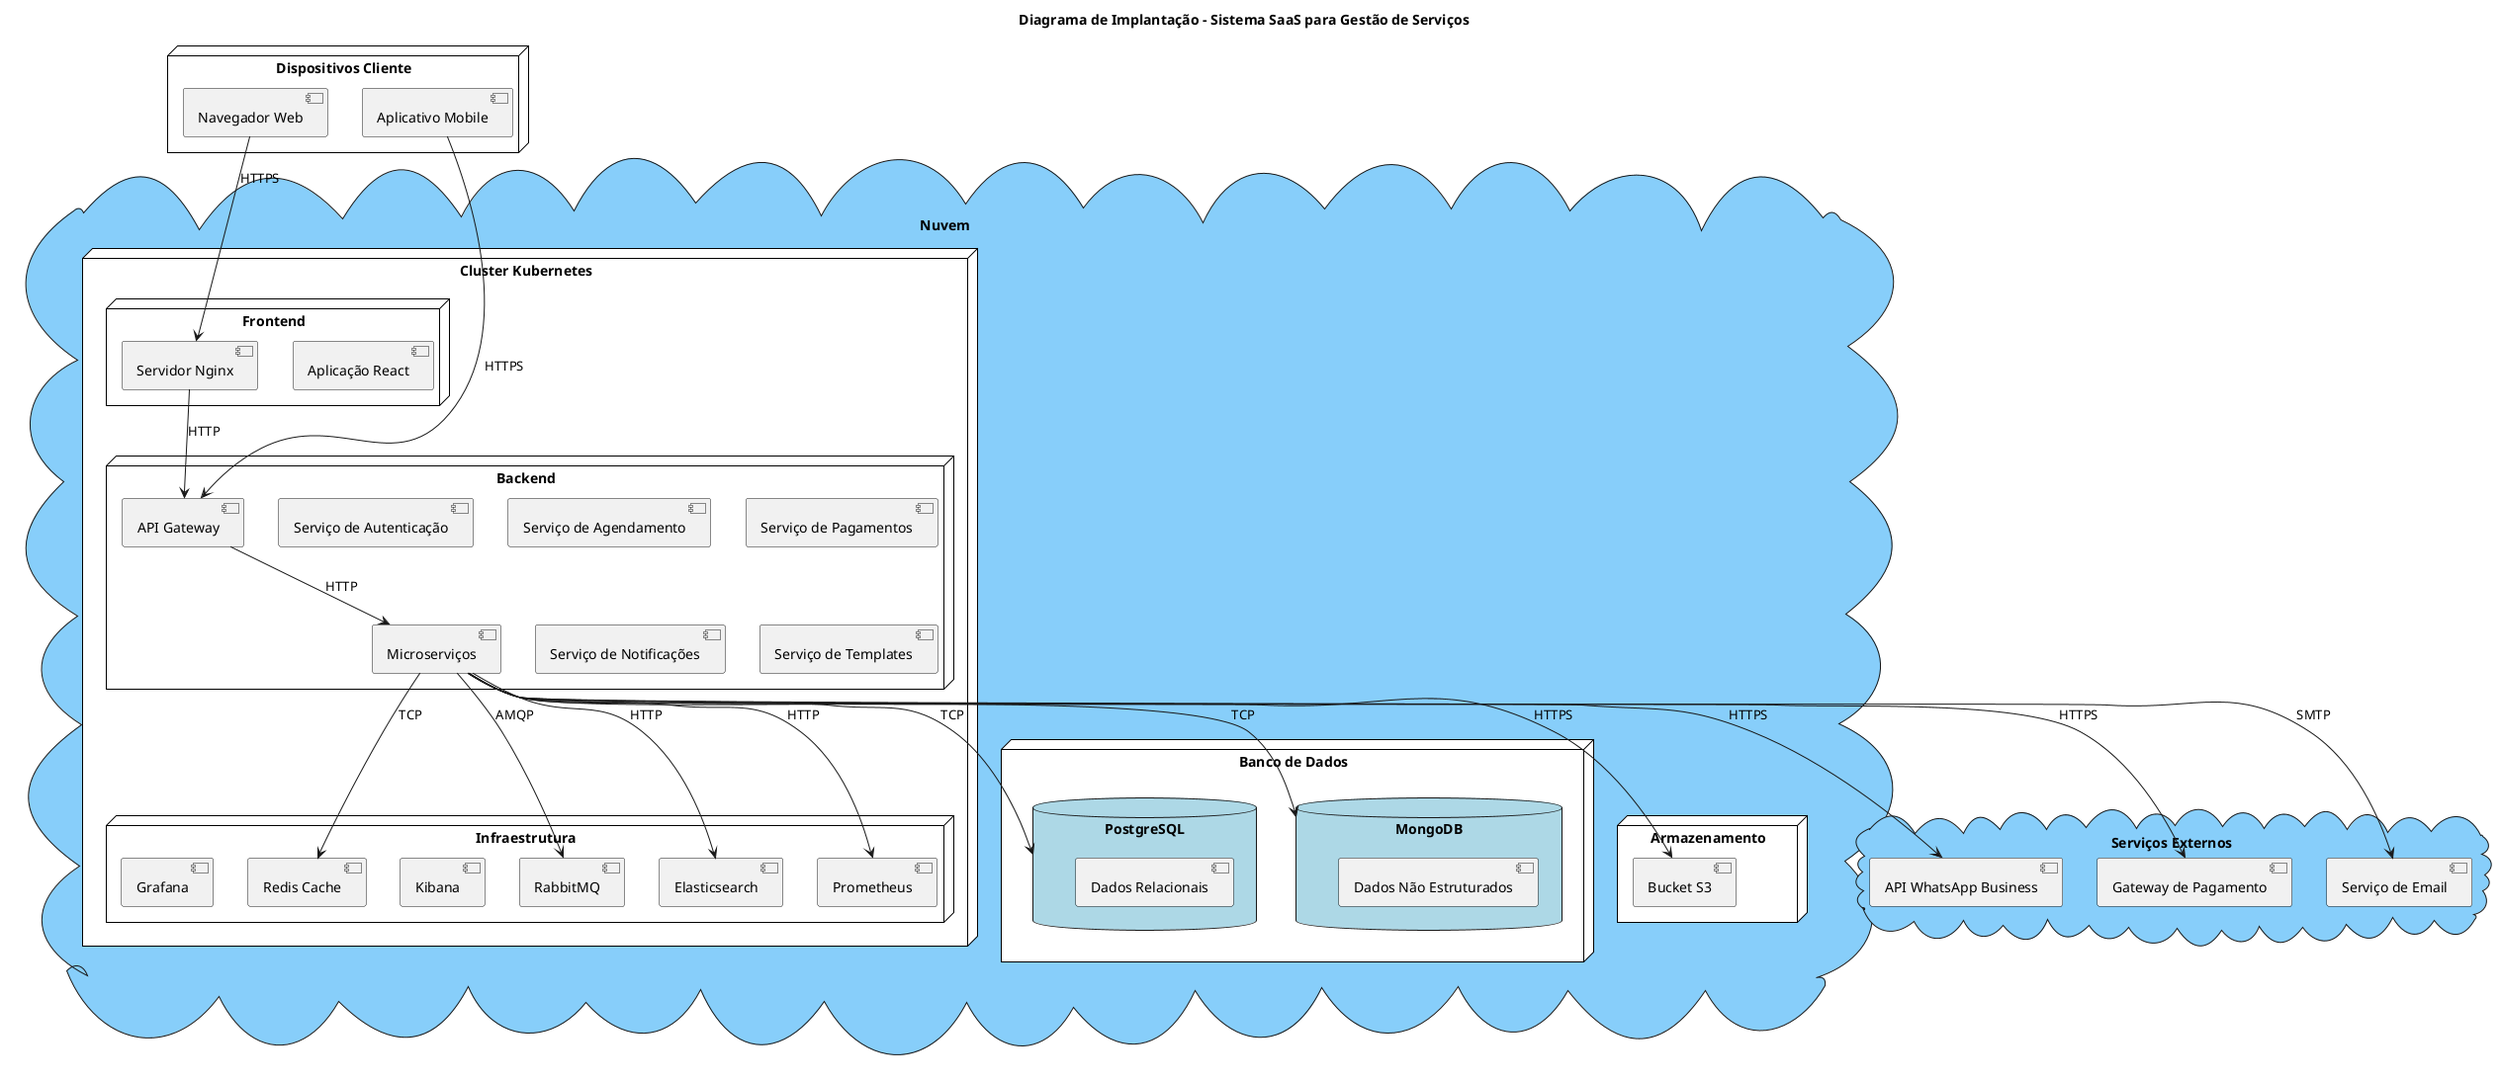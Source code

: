 @startuml Diagrama de Implantação - Sistema SaaS para Gestão de Serviços

skinparam node {
  BackgroundColor white
  BorderColor black
}

skinparam database {
  BackgroundColor lightblue
}

skinparam cloud {
  BackgroundColor lightskyblue
}

title Diagrama de Implantação - Sistema SaaS para Gestão de Serviços

cloud "Nuvem" {
  node "Cluster Kubernetes" {
    node "Frontend" {
      [Aplicação React]
      [Servidor Nginx]
    }
    
    node "Backend" {
      [API Gateway]
      [Microserviços]
      [Serviço de Autenticação]
      [Serviço de Agendamento]
      [Serviço de Pagamentos]
      [Serviço de Notificações]
      [Serviço de Templates]
    }
    
    node "Infraestrutura" {
      [Redis Cache]
      [RabbitMQ]
      [Elasticsearch]
      [Kibana]
      [Prometheus]
      [Grafana]
    }
  }
  
  node "Banco de Dados" {
    database "PostgreSQL" {
      [Dados Relacionais]
    }
    
    database "MongoDB" {
      [Dados Não Estruturados]
    }
  }
  
  node "Armazenamento" {
    [Bucket S3]
  }
}

node "Dispositivos Cliente" {
  [Navegador Web]
  [Aplicativo Mobile]
}

cloud "Serviços Externos" {
  [API WhatsApp Business]
  [Gateway de Pagamento]
  [Serviço de Email]
}

' Conexões
[Navegador Web] --> [Servidor Nginx] : HTTPS
[Aplicativo Mobile] --> [API Gateway] : HTTPS
[Servidor Nginx] --> [API Gateway] : HTTP
[API Gateway] --> [Microserviços] : HTTP
[Microserviços] --> [PostgreSQL] : TCP
[Microserviços] --> [MongoDB] : TCP
[Microserviços] --> [Redis Cache] : TCP
[Microserviços] --> [RabbitMQ] : AMQP
[Microserviços] --> [Bucket S3] : HTTPS
[Microserviços] --> [API WhatsApp Business] : HTTPS
[Microserviços] --> [Gateway de Pagamento] : HTTPS
[Microserviços] --> [Serviço de Email] : SMTP
[Elasticsearch] <-- [Microserviços] : HTTP
[Prometheus] <-- [Microserviços] : HTTP

@enduml